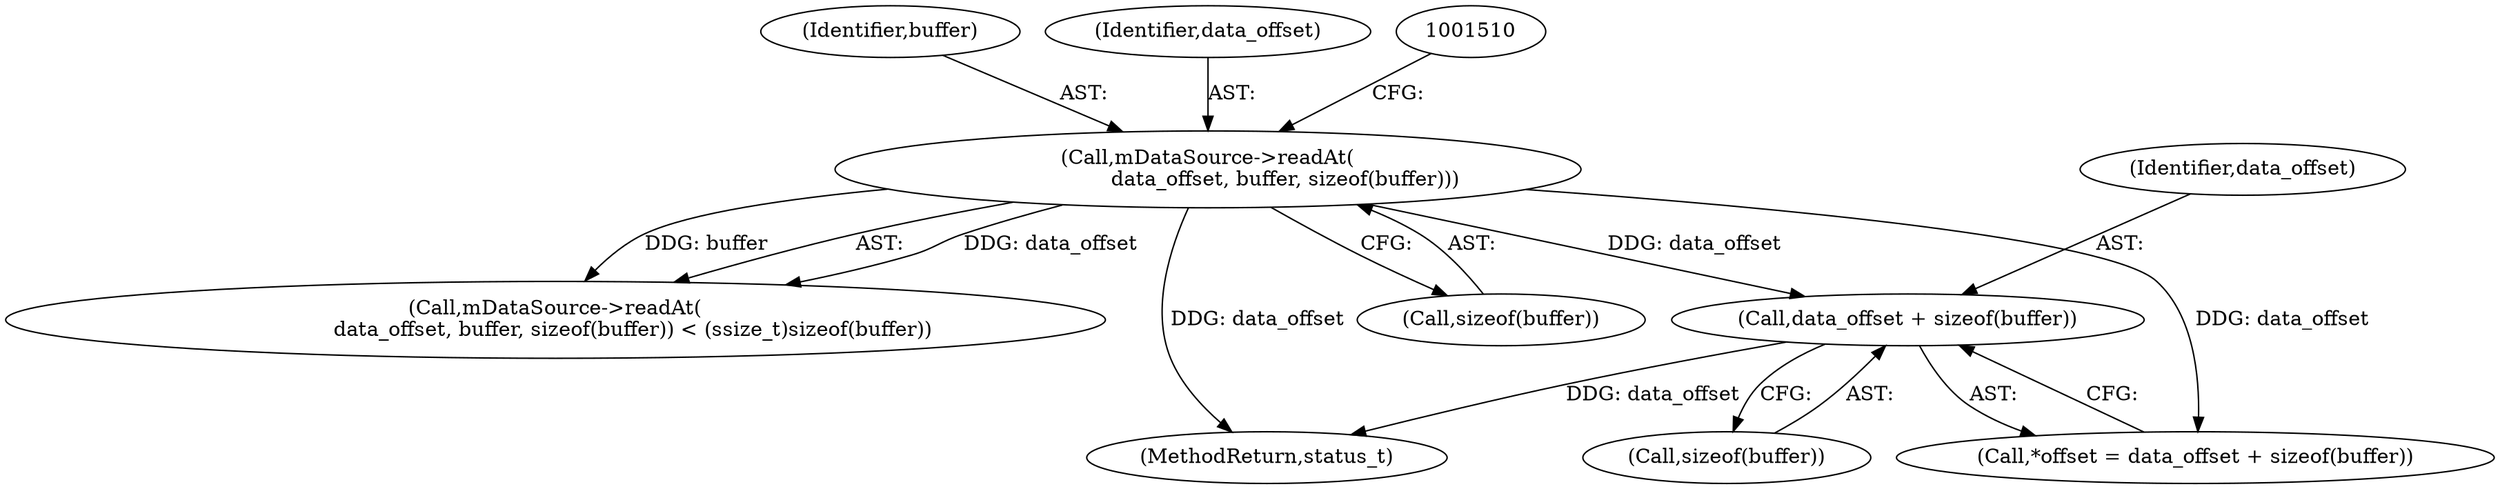 digraph "0_Android_f4a88c8ed4f8186b3d6e2852993e063fc33ff231@API" {
"1001591" [label="(Call,data_offset + sizeof(buffer))"];
"1001504" [label="(Call,mDataSource->readAt(\n                        data_offset, buffer, sizeof(buffer)))"];
"1001504" [label="(Call,mDataSource->readAt(\n                        data_offset, buffer, sizeof(buffer)))"];
"1001592" [label="(Identifier,data_offset)"];
"1001506" [label="(Identifier,buffer)"];
"1001505" [label="(Identifier,data_offset)"];
"1001503" [label="(Call,mDataSource->readAt(\n                        data_offset, buffer, sizeof(buffer)) < (ssize_t)sizeof(buffer))"];
"1001593" [label="(Call,sizeof(buffer))"];
"1001588" [label="(Call,*offset = data_offset + sizeof(buffer))"];
"1001591" [label="(Call,data_offset + sizeof(buffer))"];
"1001507" [label="(Call,sizeof(buffer))"];
"1002911" [label="(MethodReturn,status_t)"];
"1001591" -> "1001588"  [label="AST: "];
"1001591" -> "1001593"  [label="CFG: "];
"1001592" -> "1001591"  [label="AST: "];
"1001593" -> "1001591"  [label="AST: "];
"1001588" -> "1001591"  [label="CFG: "];
"1001591" -> "1002911"  [label="DDG: data_offset"];
"1001504" -> "1001591"  [label="DDG: data_offset"];
"1001504" -> "1001503"  [label="AST: "];
"1001504" -> "1001507"  [label="CFG: "];
"1001505" -> "1001504"  [label="AST: "];
"1001506" -> "1001504"  [label="AST: "];
"1001507" -> "1001504"  [label="AST: "];
"1001510" -> "1001504"  [label="CFG: "];
"1001504" -> "1002911"  [label="DDG: data_offset"];
"1001504" -> "1001503"  [label="DDG: data_offset"];
"1001504" -> "1001503"  [label="DDG: buffer"];
"1001504" -> "1001588"  [label="DDG: data_offset"];
}
